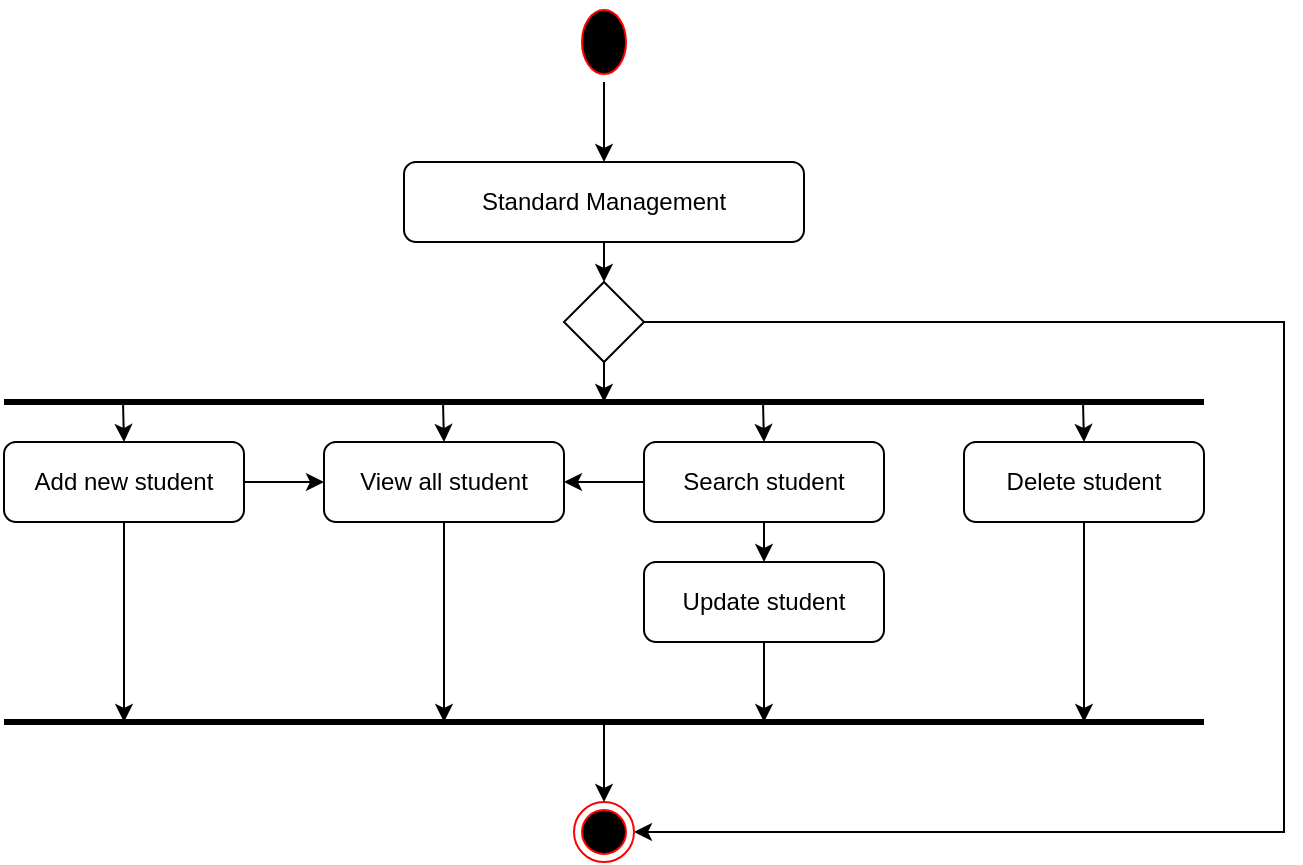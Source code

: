 <mxfile version="14.7.7" type="github"><diagram id="a6IBmxVcwnj9s8_8j2lU" name="Page-1"><mxGraphModel dx="946" dy="645" grid="1" gridSize="10" guides="1" tooltips="1" connect="1" arrows="1" fold="1" page="1" pageScale="1" pageWidth="1169" pageHeight="1654" math="0" shadow="0"><root><mxCell id="0"/><mxCell id="1" parent="0"/><mxCell id="snwfwCsYBpOlmG0Z1Z5L-2" value="" style="ellipse;html=1;shape=startState;fillColor=#000000;strokeColor=#ff0000;" vertex="1" parent="1"><mxGeometry x="445" y="60" width="30" height="40" as="geometry"/></mxCell><mxCell id="snwfwCsYBpOlmG0Z1Z5L-5" value="Standard Management" style="rounded=1;whiteSpace=wrap;html=1;" vertex="1" parent="1"><mxGeometry x="360" y="140" width="200" height="40" as="geometry"/></mxCell><mxCell id="snwfwCsYBpOlmG0Z1Z5L-7" value="" style="endArrow=none;html=1;strokeWidth=3;" edge="1" parent="1"><mxGeometry width="50" height="50" relative="1" as="geometry"><mxPoint x="160" y="260" as="sourcePoint"/><mxPoint x="760" y="260" as="targetPoint"/></mxGeometry></mxCell><mxCell id="snwfwCsYBpOlmG0Z1Z5L-35" style="edgeStyle=orthogonalEdgeStyle;rounded=0;orthogonalLoop=1;jettySize=auto;html=1;exitX=0.5;exitY=1;exitDx=0;exitDy=0;strokeWidth=1;" edge="1" parent="1" source="snwfwCsYBpOlmG0Z1Z5L-8"><mxGeometry relative="1" as="geometry"><mxPoint x="460" y="260" as="targetPoint"/></mxGeometry></mxCell><mxCell id="snwfwCsYBpOlmG0Z1Z5L-39" style="edgeStyle=orthogonalEdgeStyle;rounded=0;orthogonalLoop=1;jettySize=auto;html=1;exitX=1;exitY=0.5;exitDx=0;exitDy=0;entryX=1;entryY=0.5;entryDx=0;entryDy=0;strokeWidth=1;" edge="1" parent="1" source="snwfwCsYBpOlmG0Z1Z5L-8" target="snwfwCsYBpOlmG0Z1Z5L-30"><mxGeometry relative="1" as="geometry"><Array as="points"><mxPoint x="800" y="220"/><mxPoint x="800" y="475"/></Array></mxGeometry></mxCell><mxCell id="snwfwCsYBpOlmG0Z1Z5L-8" value="" style="rhombus;whiteSpace=wrap;html=1;" vertex="1" parent="1"><mxGeometry x="440" y="200" width="40" height="40" as="geometry"/></mxCell><mxCell id="snwfwCsYBpOlmG0Z1Z5L-9" value="" style="endArrow=classic;html=1;strokeWidth=1;exitX=0.5;exitY=1;exitDx=0;exitDy=0;entryX=0.5;entryY=0;entryDx=0;entryDy=0;" edge="1" parent="1" source="snwfwCsYBpOlmG0Z1Z5L-5" target="snwfwCsYBpOlmG0Z1Z5L-8"><mxGeometry width="50" height="50" relative="1" as="geometry"><mxPoint x="290" y="300" as="sourcePoint"/><mxPoint x="340" y="250" as="targetPoint"/></mxGeometry></mxCell><mxCell id="snwfwCsYBpOlmG0Z1Z5L-11" value="" style="endArrow=none;html=1;strokeWidth=3;" edge="1" parent="1"><mxGeometry width="50" height="50" relative="1" as="geometry"><mxPoint x="160" y="420" as="sourcePoint"/><mxPoint x="760" y="420" as="targetPoint"/></mxGeometry></mxCell><mxCell id="snwfwCsYBpOlmG0Z1Z5L-22" style="edgeStyle=orthogonalEdgeStyle;rounded=0;orthogonalLoop=1;jettySize=auto;html=1;exitX=1;exitY=0.5;exitDx=0;exitDy=0;entryX=0;entryY=0.5;entryDx=0;entryDy=0;strokeWidth=1;" edge="1" parent="1" source="snwfwCsYBpOlmG0Z1Z5L-12" target="snwfwCsYBpOlmG0Z1Z5L-13"><mxGeometry relative="1" as="geometry"/></mxCell><mxCell id="snwfwCsYBpOlmG0Z1Z5L-25" style="edgeStyle=orthogonalEdgeStyle;rounded=0;orthogonalLoop=1;jettySize=auto;html=1;exitX=0.5;exitY=1;exitDx=0;exitDy=0;strokeWidth=1;" edge="1" parent="1" source="snwfwCsYBpOlmG0Z1Z5L-12"><mxGeometry relative="1" as="geometry"><mxPoint x="220" y="420" as="targetPoint"/></mxGeometry></mxCell><mxCell id="snwfwCsYBpOlmG0Z1Z5L-12" value="Add new student" style="rounded=1;whiteSpace=wrap;html=1;" vertex="1" parent="1"><mxGeometry x="160" y="280" width="120" height="40" as="geometry"/></mxCell><mxCell id="snwfwCsYBpOlmG0Z1Z5L-26" style="edgeStyle=orthogonalEdgeStyle;rounded=0;orthogonalLoop=1;jettySize=auto;html=1;exitX=0.5;exitY=1;exitDx=0;exitDy=0;strokeWidth=1;" edge="1" parent="1" source="snwfwCsYBpOlmG0Z1Z5L-13"><mxGeometry relative="1" as="geometry"><mxPoint x="380" y="420" as="targetPoint"/></mxGeometry></mxCell><mxCell id="snwfwCsYBpOlmG0Z1Z5L-13" value="View all student" style="rounded=1;whiteSpace=wrap;html=1;" vertex="1" parent="1"><mxGeometry x="320" y="280" width="120" height="40" as="geometry"/></mxCell><mxCell id="snwfwCsYBpOlmG0Z1Z5L-23" style="edgeStyle=orthogonalEdgeStyle;rounded=0;orthogonalLoop=1;jettySize=auto;html=1;exitX=0;exitY=0.5;exitDx=0;exitDy=0;entryX=1;entryY=0.5;entryDx=0;entryDy=0;strokeWidth=1;" edge="1" parent="1" source="snwfwCsYBpOlmG0Z1Z5L-14" target="snwfwCsYBpOlmG0Z1Z5L-13"><mxGeometry relative="1" as="geometry"/></mxCell><mxCell id="snwfwCsYBpOlmG0Z1Z5L-24" style="edgeStyle=orthogonalEdgeStyle;rounded=0;orthogonalLoop=1;jettySize=auto;html=1;exitX=0.5;exitY=1;exitDx=0;exitDy=0;entryX=0.5;entryY=0;entryDx=0;entryDy=0;strokeWidth=1;" edge="1" parent="1" source="snwfwCsYBpOlmG0Z1Z5L-14" target="snwfwCsYBpOlmG0Z1Z5L-15"><mxGeometry relative="1" as="geometry"/></mxCell><mxCell id="snwfwCsYBpOlmG0Z1Z5L-14" value="Search student" style="rounded=1;whiteSpace=wrap;html=1;" vertex="1" parent="1"><mxGeometry x="480" y="280" width="120" height="40" as="geometry"/></mxCell><mxCell id="snwfwCsYBpOlmG0Z1Z5L-27" style="edgeStyle=orthogonalEdgeStyle;rounded=0;orthogonalLoop=1;jettySize=auto;html=1;exitX=0.5;exitY=1;exitDx=0;exitDy=0;strokeWidth=1;" edge="1" parent="1" source="snwfwCsYBpOlmG0Z1Z5L-15"><mxGeometry relative="1" as="geometry"><mxPoint x="540" y="420" as="targetPoint"/></mxGeometry></mxCell><mxCell id="snwfwCsYBpOlmG0Z1Z5L-15" value="Update student" style="rounded=1;whiteSpace=wrap;html=1;" vertex="1" parent="1"><mxGeometry x="480" y="340" width="120" height="40" as="geometry"/></mxCell><mxCell id="snwfwCsYBpOlmG0Z1Z5L-28" style="edgeStyle=orthogonalEdgeStyle;rounded=0;orthogonalLoop=1;jettySize=auto;html=1;exitX=0.5;exitY=1;exitDx=0;exitDy=0;strokeWidth=1;" edge="1" parent="1" source="snwfwCsYBpOlmG0Z1Z5L-16"><mxGeometry relative="1" as="geometry"><mxPoint x="700" y="420" as="targetPoint"/></mxGeometry></mxCell><mxCell id="snwfwCsYBpOlmG0Z1Z5L-16" value="Delete student" style="rounded=1;whiteSpace=wrap;html=1;" vertex="1" parent="1"><mxGeometry x="640" y="280" width="120" height="40" as="geometry"/></mxCell><mxCell id="snwfwCsYBpOlmG0Z1Z5L-17" value="" style="endArrow=classic;html=1;strokeWidth=1;exitX=0.5;exitY=1;exitDx=0;exitDy=0;" edge="1" parent="1"><mxGeometry width="50" height="50" relative="1" as="geometry"><mxPoint x="219.5" y="260" as="sourcePoint"/><mxPoint x="220" y="280" as="targetPoint"/></mxGeometry></mxCell><mxCell id="snwfwCsYBpOlmG0Z1Z5L-18" value="" style="endArrow=classic;html=1;strokeWidth=1;exitX=0.5;exitY=1;exitDx=0;exitDy=0;" edge="1" parent="1"><mxGeometry width="50" height="50" relative="1" as="geometry"><mxPoint x="379.5" y="260" as="sourcePoint"/><mxPoint x="380" y="280" as="targetPoint"/></mxGeometry></mxCell><mxCell id="snwfwCsYBpOlmG0Z1Z5L-20" value="" style="endArrow=classic;html=1;strokeWidth=1;exitX=0.5;exitY=1;exitDx=0;exitDy=0;" edge="1" parent="1"><mxGeometry width="50" height="50" relative="1" as="geometry"><mxPoint x="539.5" y="260" as="sourcePoint"/><mxPoint x="540" y="280" as="targetPoint"/></mxGeometry></mxCell><mxCell id="snwfwCsYBpOlmG0Z1Z5L-21" value="" style="endArrow=classic;html=1;strokeWidth=1;exitX=0.5;exitY=1;exitDx=0;exitDy=0;" edge="1" parent="1"><mxGeometry width="50" height="50" relative="1" as="geometry"><mxPoint x="699.5" y="260" as="sourcePoint"/><mxPoint x="700" y="280" as="targetPoint"/></mxGeometry></mxCell><mxCell id="snwfwCsYBpOlmG0Z1Z5L-30" value="" style="ellipse;html=1;shape=endState;fillColor=#000000;strokeColor=#ff0000;" vertex="1" parent="1"><mxGeometry x="445" y="460" width="30" height="30" as="geometry"/></mxCell><mxCell id="snwfwCsYBpOlmG0Z1Z5L-37" value="" style="endArrow=classic;html=1;strokeWidth=1;exitX=0.5;exitY=1;exitDx=0;exitDy=0;entryX=0.5;entryY=0;entryDx=0;entryDy=0;" edge="1" parent="1" source="snwfwCsYBpOlmG0Z1Z5L-2" target="snwfwCsYBpOlmG0Z1Z5L-5"><mxGeometry width="50" height="50" relative="1" as="geometry"><mxPoint x="250" y="170" as="sourcePoint"/><mxPoint x="300" y="120" as="targetPoint"/></mxGeometry></mxCell><mxCell id="snwfwCsYBpOlmG0Z1Z5L-38" value="" style="endArrow=classic;html=1;strokeWidth=1;entryX=0.5;entryY=0;entryDx=0;entryDy=0;" edge="1" parent="1" target="snwfwCsYBpOlmG0Z1Z5L-30"><mxGeometry width="50" height="50" relative="1" as="geometry"><mxPoint x="460" y="420" as="sourcePoint"/><mxPoint x="520" y="550" as="targetPoint"/></mxGeometry></mxCell></root></mxGraphModel></diagram></mxfile>